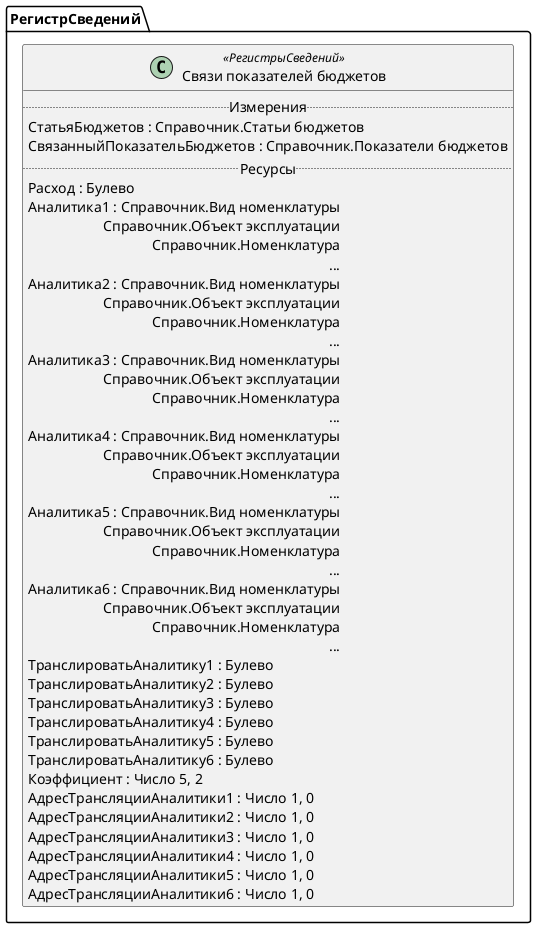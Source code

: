 ﻿@startuml СвязиПоказателейБюджетов
'!include templates.wsd
'..\include templates.wsd
class РегистрСведений.СвязиПоказателейБюджетов as "Связи показателей бюджетов" <<РегистрыСведений>>
{
..Измерения..
СтатьяБюджетов : Справочник.Статьи бюджетов
СвязанныйПоказательБюджетов : Справочник.Показатели бюджетов
..Ресурсы..
Расход : Булево
Аналитика1 : Справочник.Вид номенклатуры\rСправочник.Объект эксплуатации\rСправочник.Номенклатура\r...
Аналитика2 : Справочник.Вид номенклатуры\rСправочник.Объект эксплуатации\rСправочник.Номенклатура\r...
Аналитика3 : Справочник.Вид номенклатуры\rСправочник.Объект эксплуатации\rСправочник.Номенклатура\r...
Аналитика4 : Справочник.Вид номенклатуры\rСправочник.Объект эксплуатации\rСправочник.Номенклатура\r...
Аналитика5 : Справочник.Вид номенклатуры\rСправочник.Объект эксплуатации\rСправочник.Номенклатура\r...
Аналитика6 : Справочник.Вид номенклатуры\rСправочник.Объект эксплуатации\rСправочник.Номенклатура\r...
ТранслироватьАналитику1 : Булево
ТранслироватьАналитику2 : Булево
ТранслироватьАналитику3 : Булево
ТранслироватьАналитику4 : Булево
ТранслироватьАналитику5 : Булево
ТранслироватьАналитику6 : Булево
Коэффициент : Число 5, 2
АдресТрансляцииАналитики1 : Число 1, 0
АдресТрансляцииАналитики2 : Число 1, 0
АдресТрансляцииАналитики3 : Число 1, 0
АдресТрансляцииАналитики4 : Число 1, 0
АдресТрансляцииАналитики5 : Число 1, 0
АдресТрансляцииАналитики6 : Число 1, 0
}
@enduml
